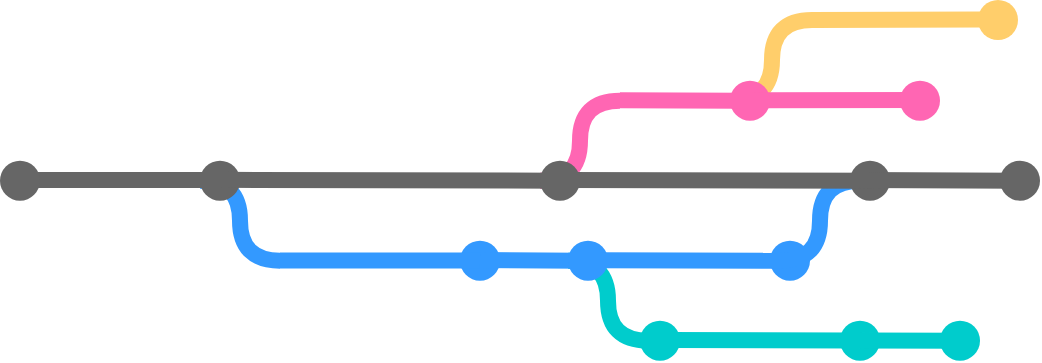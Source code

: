 <mxfile version="24.7.5">
  <diagram name="Page-1" id="ye7E3HsgE_x-62PFDEjk">
    <mxGraphModel dx="-103" dy="434" grid="1" gridSize="10" guides="1" tooltips="1" connect="1" arrows="1" fold="1" page="1" pageScale="1" pageWidth="827" pageHeight="1169" math="0" shadow="0">
      <root>
        <mxCell id="0" />
        <mxCell id="1" parent="0" />
        <mxCell id="MPSMcn46dry4OaS04GOn-1" value="" style="curved=1;endArrow=none;html=1;rounded=0;strokeWidth=8;endFill=0;strokeColor=#FFCE6B;" edge="1" parent="1">
          <mxGeometry width="50" height="50" relative="1" as="geometry">
            <mxPoint x="1347" y="320" as="sourcePoint" />
            <mxPoint x="1387" y="280" as="targetPoint" />
            <Array as="points">
              <mxPoint x="1367" y="320" />
              <mxPoint x="1367" y="280" />
            </Array>
          </mxGeometry>
        </mxCell>
        <mxCell id="MPSMcn46dry4OaS04GOn-2" value="" style="curved=1;endArrow=none;html=1;rounded=0;strokeWidth=8;endFill=0;strokeColor=#FF66B3;" edge="1" parent="1">
          <mxGeometry width="50" height="50" relative="1" as="geometry">
            <mxPoint x="1291" y="320.35" as="sourcePoint" />
            <mxPoint x="1251" y="360.35" as="targetPoint" />
            <Array as="points">
              <mxPoint x="1271" y="320.35" />
              <mxPoint x="1271" y="360.35" />
            </Array>
          </mxGeometry>
        </mxCell>
        <mxCell id="MPSMcn46dry4OaS04GOn-3" value="" style="curved=1;endArrow=none;html=1;rounded=0;strokeWidth=8;endFill=0;strokeColor=#00CCCC;" edge="1" parent="1">
          <mxGeometry width="50" height="50" relative="1" as="geometry">
            <mxPoint x="1265" y="400.35" as="sourcePoint" />
            <mxPoint x="1305" y="440.35" as="targetPoint" />
            <Array as="points">
              <mxPoint x="1285" y="400.35" />
              <mxPoint x="1285" y="440.35" />
            </Array>
          </mxGeometry>
        </mxCell>
        <mxCell id="MPSMcn46dry4OaS04GOn-4" value="" style="curved=1;endArrow=none;html=1;rounded=0;strokeWidth=8;endFill=0;strokeColor=#3399FF;" edge="1" parent="1">
          <mxGeometry width="50" height="50" relative="1" as="geometry">
            <mxPoint x="1081" y="360.35" as="sourcePoint" />
            <mxPoint x="1121" y="400.35" as="targetPoint" />
            <Array as="points">
              <mxPoint x="1101" y="360.35" />
              <mxPoint x="1101" y="400.35" />
            </Array>
          </mxGeometry>
        </mxCell>
        <mxCell id="MPSMcn46dry4OaS04GOn-5" value="" style="ellipse;whiteSpace=wrap;html=1;aspect=fixed;strokeColor=none;rounded=0;strokeWidth=8;align=center;verticalAlign=middle;fontFamily=Helvetica;fontSize=11;fontColor=default;labelBackgroundColor=default;fillColor=#666666;" vertex="1" parent="1">
          <mxGeometry x="1081" y="350.35" width="20" height="20" as="geometry" />
        </mxCell>
        <mxCell id="MPSMcn46dry4OaS04GOn-6" value="" style="endArrow=none;html=1;rounded=0;strokeColor=#666666;strokeWidth=8;align=center;verticalAlign=middle;fontFamily=Helvetica;fontSize=11;fontColor=default;labelBackgroundColor=default;endFill=0;curved=1;" edge="1" parent="1">
          <mxGeometry width="50" height="50" relative="1" as="geometry">
            <mxPoint x="991" y="359.98" as="sourcePoint" />
            <mxPoint x="1091" y="359.98" as="targetPoint" />
          </mxGeometry>
        </mxCell>
        <mxCell id="MPSMcn46dry4OaS04GOn-7" value="" style="ellipse;whiteSpace=wrap;html=1;aspect=fixed;strokeColor=none;rounded=0;strokeWidth=8;align=center;verticalAlign=middle;fontFamily=Helvetica;fontSize=11;fontColor=default;labelBackgroundColor=default;fillColor=#666666;" vertex="1" parent="1">
          <mxGeometry x="981" y="350.35" width="20" height="20" as="geometry" />
        </mxCell>
        <mxCell id="MPSMcn46dry4OaS04GOn-8" value="" style="ellipse;whiteSpace=wrap;html=1;aspect=fixed;strokeColor=none;rounded=0;strokeWidth=8;align=center;verticalAlign=middle;fontFamily=Helvetica;fontSize=11;fontColor=default;labelBackgroundColor=default;fillColor=#3399FF;" vertex="1" parent="1">
          <mxGeometry x="1211" y="390.35" width="20" height="20" as="geometry" />
        </mxCell>
        <mxCell id="MPSMcn46dry4OaS04GOn-9" value="" style="endArrow=none;html=1;rounded=0;strokeColor=#666666;strokeWidth=8;align=center;verticalAlign=middle;fontFamily=Helvetica;fontSize=11;fontColor=default;labelBackgroundColor=default;endFill=0;curved=1;" edge="1" parent="1">
          <mxGeometry width="50" height="50" relative="1" as="geometry">
            <mxPoint x="1091" y="359.92" as="sourcePoint" />
            <mxPoint x="1261" y="360.35" as="targetPoint" />
          </mxGeometry>
        </mxCell>
        <mxCell id="MPSMcn46dry4OaS04GOn-10" value="" style="endArrow=none;html=1;rounded=0;strokeColor=#3399FF;strokeWidth=8;align=center;verticalAlign=middle;fontFamily=Helvetica;fontSize=11;fontColor=default;labelBackgroundColor=default;endFill=0;curved=1;" edge="1" parent="1">
          <mxGeometry width="50" height="50" relative="1" as="geometry">
            <mxPoint x="1121" y="400.28" as="sourcePoint" />
            <mxPoint x="1221" y="400.28" as="targetPoint" />
          </mxGeometry>
        </mxCell>
        <mxCell id="MPSMcn46dry4OaS04GOn-11" value="" style="ellipse;whiteSpace=wrap;html=1;aspect=fixed;strokeColor=none;rounded=0;strokeWidth=8;align=center;verticalAlign=middle;fontFamily=Helvetica;fontSize=11;fontColor=default;labelBackgroundColor=default;fillColor=#666666;" vertex="1" parent="1">
          <mxGeometry x="1251" y="350.35" width="20" height="20" as="geometry" />
        </mxCell>
        <mxCell id="MPSMcn46dry4OaS04GOn-12" value="" style="endArrow=none;html=1;rounded=0;strokeColor=#3399FF;strokeWidth=8;align=center;verticalAlign=middle;fontFamily=Helvetica;fontSize=11;fontColor=default;labelBackgroundColor=default;endFill=0;curved=1;" edge="1" parent="1">
          <mxGeometry width="50" height="50" relative="1" as="geometry">
            <mxPoint x="1221" y="400.01" as="sourcePoint" />
            <mxPoint x="1271" y="400.35" as="targetPoint" />
          </mxGeometry>
        </mxCell>
        <mxCell id="MPSMcn46dry4OaS04GOn-13" value="" style="ellipse;whiteSpace=wrap;html=1;aspect=fixed;strokeColor=none;rounded=0;strokeWidth=8;align=center;verticalAlign=middle;fontFamily=Helvetica;fontSize=11;fontColor=default;labelBackgroundColor=default;fillColor=#3399FF;" vertex="1" parent="1">
          <mxGeometry x="1265" y="390.35" width="20" height="20" as="geometry" />
        </mxCell>
        <mxCell id="MPSMcn46dry4OaS04GOn-14" value="" style="ellipse;whiteSpace=wrap;html=1;aspect=fixed;strokeColor=none;rounded=0;strokeWidth=8;align=center;verticalAlign=middle;fontFamily=Helvetica;fontSize=11;fontColor=default;labelBackgroundColor=default;fillColor=#3399FF;" vertex="1" parent="1">
          <mxGeometry x="1366" y="390.35" width="20" height="20" as="geometry" />
        </mxCell>
        <mxCell id="MPSMcn46dry4OaS04GOn-15" value="" style="endArrow=none;html=1;rounded=0;strokeColor=#3399FF;strokeWidth=8;align=center;verticalAlign=middle;fontFamily=Helvetica;fontSize=11;fontColor=default;labelBackgroundColor=default;endFill=0;curved=1;" edge="1" parent="1">
          <mxGeometry width="50" height="50" relative="1" as="geometry">
            <mxPoint x="1281" y="400.11" as="sourcePoint" />
            <mxPoint x="1371" y="400.35" as="targetPoint" />
          </mxGeometry>
        </mxCell>
        <mxCell id="MPSMcn46dry4OaS04GOn-16" value="" style="curved=1;endArrow=none;html=1;rounded=0;strokeWidth=8;endFill=0;strokeColor=#3399FF;" edge="1" parent="1">
          <mxGeometry width="50" height="50" relative="1" as="geometry">
            <mxPoint x="1411" y="360.35" as="sourcePoint" />
            <mxPoint x="1371" y="400.35" as="targetPoint" />
            <Array as="points">
              <mxPoint x="1391" y="360.35" />
              <mxPoint x="1391" y="400.35" />
            </Array>
          </mxGeometry>
        </mxCell>
        <mxCell id="MPSMcn46dry4OaS04GOn-17" value="" style="ellipse;whiteSpace=wrap;html=1;aspect=fixed;strokeColor=none;rounded=0;strokeWidth=8;align=center;verticalAlign=middle;fontFamily=Helvetica;fontSize=11;fontColor=default;labelBackgroundColor=default;fillColor=#666666;" vertex="1" parent="1">
          <mxGeometry x="1406" y="350.35" width="20" height="20" as="geometry" />
        </mxCell>
        <mxCell id="MPSMcn46dry4OaS04GOn-18" value="" style="endArrow=none;html=1;rounded=0;strokeColor=#666666;strokeWidth=8;align=center;verticalAlign=middle;fontFamily=Helvetica;fontSize=11;fontColor=default;labelBackgroundColor=default;endFill=0;curved=1;" edge="1" parent="1">
          <mxGeometry width="50" height="50" relative="1" as="geometry">
            <mxPoint x="1265" y="360.01" as="sourcePoint" />
            <mxPoint x="1421" y="360.35" as="targetPoint" />
          </mxGeometry>
        </mxCell>
        <mxCell id="MPSMcn46dry4OaS04GOn-19" value="" style="endArrow=none;html=1;rounded=0;strokeColor=#666666;strokeWidth=8;align=center;verticalAlign=middle;fontFamily=Helvetica;fontSize=11;fontColor=default;labelBackgroundColor=default;endFill=0;curved=1;" edge="1" parent="1">
          <mxGeometry width="50" height="50" relative="1" as="geometry">
            <mxPoint x="1411" y="360.06" as="sourcePoint" />
            <mxPoint x="1491" y="360.35" as="targetPoint" />
          </mxGeometry>
        </mxCell>
        <mxCell id="MPSMcn46dry4OaS04GOn-20" value="" style="ellipse;whiteSpace=wrap;html=1;aspect=fixed;strokeColor=none;rounded=0;strokeWidth=8;align=center;verticalAlign=middle;fontFamily=Helvetica;fontSize=11;fontColor=default;labelBackgroundColor=default;fillColor=#666666;" vertex="1" parent="1">
          <mxGeometry x="1481" y="350.35" width="20" height="20" as="geometry" />
        </mxCell>
        <mxCell id="MPSMcn46dry4OaS04GOn-21" value="" style="ellipse;whiteSpace=wrap;html=1;aspect=fixed;strokeColor=none;rounded=0;strokeWidth=8;align=center;verticalAlign=middle;fontFamily=Helvetica;fontSize=11;fontColor=default;labelBackgroundColor=default;fillColor=#00CCCC;gradientColor=none;" vertex="1" parent="1">
          <mxGeometry x="1301" y="430.35" width="20" height="20" as="geometry" />
        </mxCell>
        <mxCell id="MPSMcn46dry4OaS04GOn-22" value="" style="endArrow=none;html=1;rounded=0;strokeColor=#00CCCC;strokeWidth=8;align=center;verticalAlign=middle;fontFamily=Helvetica;fontSize=11;fontColor=default;labelBackgroundColor=default;endFill=0;curved=1;" edge="1" parent="1">
          <mxGeometry width="50" height="50" relative="1" as="geometry">
            <mxPoint x="1316" y="440.06" as="sourcePoint" />
            <mxPoint x="1406" y="440.3" as="targetPoint" />
          </mxGeometry>
        </mxCell>
        <mxCell id="MPSMcn46dry4OaS04GOn-23" value="" style="ellipse;whiteSpace=wrap;html=1;aspect=fixed;strokeColor=none;rounded=0;strokeWidth=8;align=center;verticalAlign=middle;fontFamily=Helvetica;fontSize=11;fontColor=default;labelBackgroundColor=default;fillColor=#00CCCC;" vertex="1" parent="1">
          <mxGeometry x="1401" y="430.35" width="20" height="20" as="geometry" />
        </mxCell>
        <mxCell id="MPSMcn46dry4OaS04GOn-24" value="" style="ellipse;whiteSpace=wrap;html=1;aspect=fixed;strokeColor=none;rounded=0;strokeWidth=8;align=center;verticalAlign=middle;fontFamily=Helvetica;fontSize=11;fontColor=default;labelBackgroundColor=default;fillColor=#FF66B3;" vertex="1" parent="1">
          <mxGeometry x="1346" y="310.35" width="20" height="20" as="geometry" />
        </mxCell>
        <mxCell id="MPSMcn46dry4OaS04GOn-25" value="" style="endArrow=none;html=1;rounded=0;strokeColor=#FF66B3;strokeWidth=8;align=center;verticalAlign=middle;fontFamily=Helvetica;fontSize=11;fontColor=default;labelBackgroundColor=default;endFill=0;curved=1;" edge="1" parent="1">
          <mxGeometry width="50" height="50" relative="1" as="geometry">
            <mxPoint x="1291" y="320.15" as="sourcePoint" />
            <mxPoint x="1351" y="320.35" as="targetPoint" />
          </mxGeometry>
        </mxCell>
        <mxCell id="MPSMcn46dry4OaS04GOn-26" value="" style="endArrow=none;html=1;rounded=0;strokeColor=#FF66B3;strokeWidth=8;align=center;verticalAlign=middle;fontFamily=Helvetica;fontSize=11;fontColor=default;labelBackgroundColor=default;endFill=0;curved=1;" edge="1" parent="1">
          <mxGeometry width="50" height="50" relative="1" as="geometry">
            <mxPoint x="1356" y="320.2" as="sourcePoint" />
            <mxPoint x="1441" y="320" as="targetPoint" />
          </mxGeometry>
        </mxCell>
        <mxCell id="MPSMcn46dry4OaS04GOn-27" value="" style="ellipse;whiteSpace=wrap;html=1;aspect=fixed;strokeColor=none;rounded=0;strokeWidth=8;align=center;verticalAlign=middle;fontFamily=Helvetica;fontSize=11;fontColor=default;labelBackgroundColor=default;fillColor=#FF66B3;" vertex="1" parent="1">
          <mxGeometry x="1431" y="310.35" width="20" height="20" as="geometry" />
        </mxCell>
        <mxCell id="MPSMcn46dry4OaS04GOn-28" value="" style="ellipse;whiteSpace=wrap;html=1;aspect=fixed;strokeColor=none;rounded=0;strokeWidth=8;align=center;verticalAlign=middle;fontFamily=Helvetica;fontSize=11;fontColor=default;labelBackgroundColor=default;fillColor=#FFCE6B;" vertex="1" parent="1">
          <mxGeometry x="1470" y="270" width="20" height="20" as="geometry" />
        </mxCell>
        <mxCell id="MPSMcn46dry4OaS04GOn-29" value="" style="endArrow=none;html=1;rounded=0;strokeColor=#00CCCC;strokeWidth=8;align=center;verticalAlign=middle;fontFamily=Helvetica;fontSize=11;fontColor=default;labelBackgroundColor=default;endFill=0;curved=1;" edge="1" parent="1">
          <mxGeometry width="50" height="50" relative="1" as="geometry">
            <mxPoint x="1411" y="440.23" as="sourcePoint" />
            <mxPoint x="1461" y="440.38" as="targetPoint" />
          </mxGeometry>
        </mxCell>
        <mxCell id="MPSMcn46dry4OaS04GOn-30" value="" style="ellipse;whiteSpace=wrap;html=1;aspect=fixed;strokeColor=none;rounded=0;strokeWidth=8;align=center;verticalAlign=middle;fontFamily=Helvetica;fontSize=11;fontColor=default;labelBackgroundColor=default;fillColor=#00CCCC;" vertex="1" parent="1">
          <mxGeometry x="1451" y="430.35" width="20" height="20" as="geometry" />
        </mxCell>
        <mxCell id="MPSMcn46dry4OaS04GOn-31" value="" style="endArrow=none;html=1;rounded=0;strokeColor=#FFCE6B;strokeWidth=8;align=center;verticalAlign=middle;fontFamily=Helvetica;fontSize=11;fontColor=default;labelBackgroundColor=default;endFill=0;curved=1;" edge="1" parent="1">
          <mxGeometry width="50" height="50" relative="1" as="geometry">
            <mxPoint x="1387" y="280" as="sourcePoint" />
            <mxPoint x="1472" y="279.8" as="targetPoint" />
          </mxGeometry>
        </mxCell>
      </root>
    </mxGraphModel>
  </diagram>
</mxfile>
